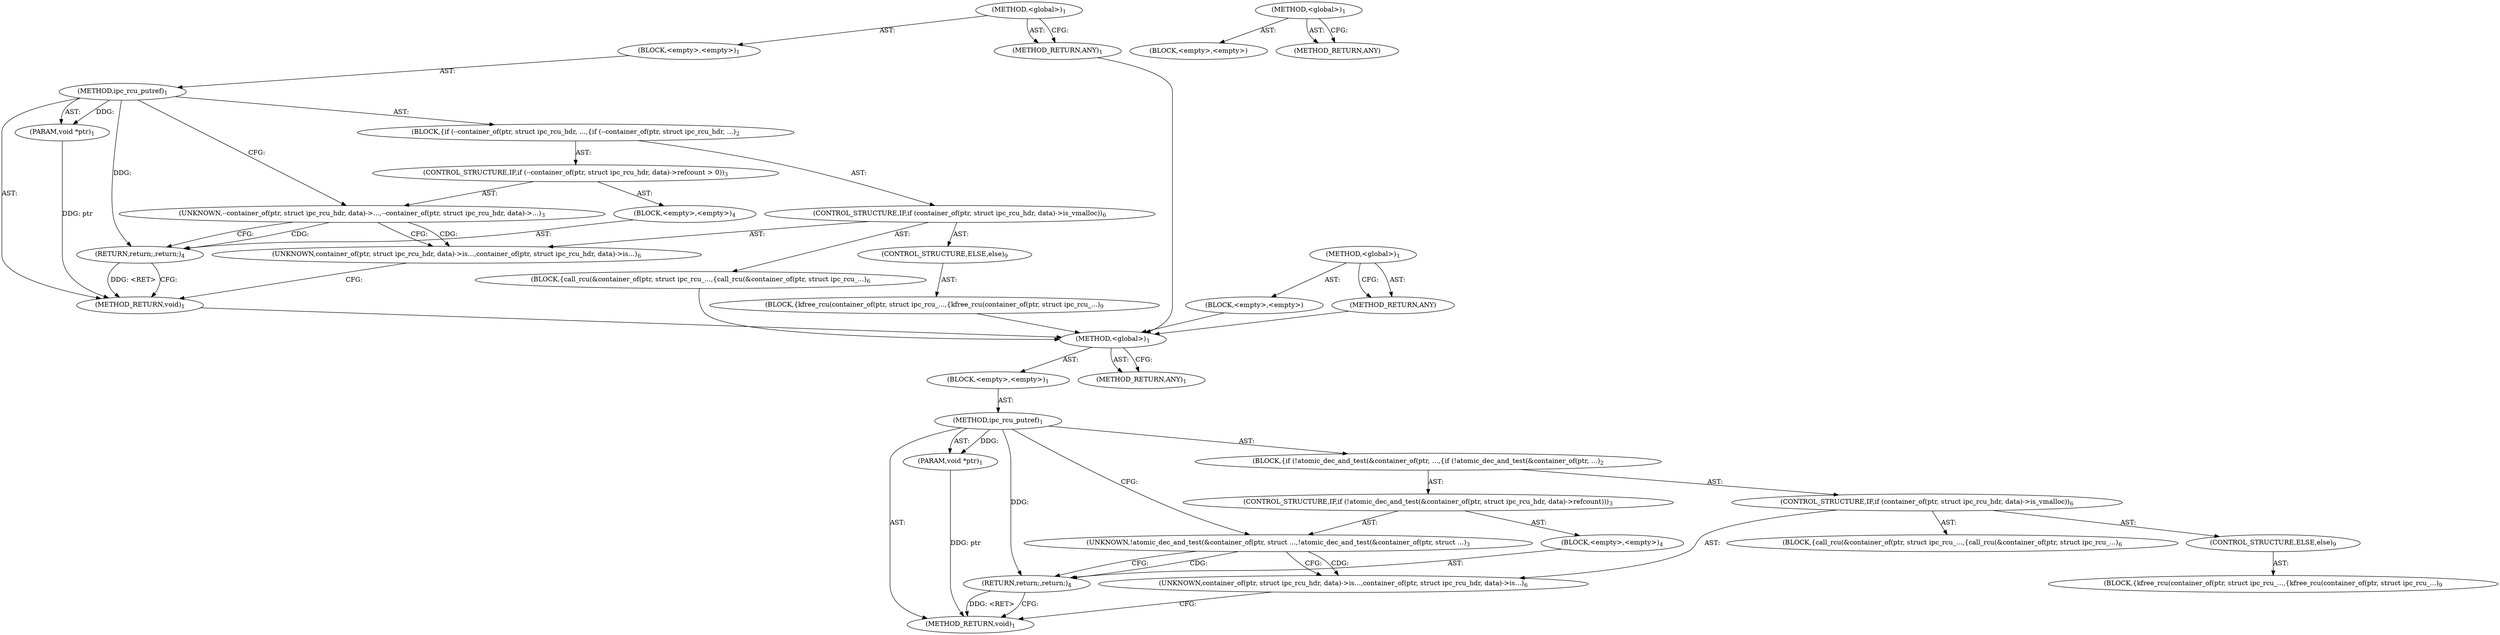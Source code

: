 digraph "&lt;global&gt;" {
vulnerable_6 [label=<(METHOD,&lt;global&gt;)<SUB>1</SUB>>];
vulnerable_7 [label=<(BLOCK,&lt;empty&gt;,&lt;empty&gt;)<SUB>1</SUB>>];
vulnerable_8 [label=<(METHOD,ipc_rcu_putref)<SUB>1</SUB>>];
vulnerable_9 [label=<(PARAM,void *ptr)<SUB>1</SUB>>];
vulnerable_10 [label=<(BLOCK,{
	if (--container_of(ptr, struct ipc_rcu_hdr, ...,{
	if (--container_of(ptr, struct ipc_rcu_hdr, ...)<SUB>2</SUB>>];
vulnerable_11 [label=<(CONTROL_STRUCTURE,IF,if (--container_of(ptr, struct ipc_rcu_hdr, data)-&gt;refcount &gt; 0))<SUB>3</SUB>>];
vulnerable_12 [label=<(UNKNOWN,--container_of(ptr, struct ipc_rcu_hdr, data)-&gt;...,--container_of(ptr, struct ipc_rcu_hdr, data)-&gt;...)<SUB>3</SUB>>];
vulnerable_13 [label=<(BLOCK,&lt;empty&gt;,&lt;empty&gt;)<SUB>4</SUB>>];
vulnerable_14 [label=<(RETURN,return;,return;)<SUB>4</SUB>>];
vulnerable_15 [label=<(CONTROL_STRUCTURE,IF,if (container_of(ptr, struct ipc_rcu_hdr, data)-&gt;is_vmalloc))<SUB>6</SUB>>];
vulnerable_16 [label=<(UNKNOWN,container_of(ptr, struct ipc_rcu_hdr, data)-&gt;is...,container_of(ptr, struct ipc_rcu_hdr, data)-&gt;is...)<SUB>6</SUB>>];
vulnerable_17 [label=<(BLOCK,{
		call_rcu(&amp;container_of(ptr, struct ipc_rcu_...,{
		call_rcu(&amp;container_of(ptr, struct ipc_rcu_...)<SUB>6</SUB>>];
vulnerable_18 [label=<(CONTROL_STRUCTURE,ELSE,else)<SUB>9</SUB>>];
vulnerable_19 [label=<(BLOCK,{
		kfree_rcu(container_of(ptr, struct ipc_rcu_...,{
		kfree_rcu(container_of(ptr, struct ipc_rcu_...)<SUB>9</SUB>>];
vulnerable_20 [label=<(METHOD_RETURN,void)<SUB>1</SUB>>];
vulnerable_22 [label=<(METHOD_RETURN,ANY)<SUB>1</SUB>>];
vulnerable_31 [label=<(METHOD,&lt;global&gt;)<SUB>1</SUB>>];
vulnerable_32 [label=<(BLOCK,&lt;empty&gt;,&lt;empty&gt;)>];
vulnerable_33 [label=<(METHOD_RETURN,ANY)>];
fixed_6 [label=<(METHOD,&lt;global&gt;)<SUB>1</SUB>>];
fixed_7 [label=<(BLOCK,&lt;empty&gt;,&lt;empty&gt;)<SUB>1</SUB>>];
fixed_8 [label=<(METHOD,ipc_rcu_putref)<SUB>1</SUB>>];
fixed_9 [label=<(PARAM,void *ptr)<SUB>1</SUB>>];
fixed_10 [label=<(BLOCK,{
	if (!atomic_dec_and_test(&amp;container_of(ptr, ...,{
	if (!atomic_dec_and_test(&amp;container_of(ptr, ...)<SUB>2</SUB>>];
fixed_11 [label=<(CONTROL_STRUCTURE,IF,if (!atomic_dec_and_test(&amp;container_of(ptr, struct ipc_rcu_hdr, data)-&gt;refcount)))<SUB>3</SUB>>];
fixed_12 [label=<(UNKNOWN,!atomic_dec_and_test(&amp;container_of(ptr, struct ...,!atomic_dec_and_test(&amp;container_of(ptr, struct ...)<SUB>3</SUB>>];
fixed_13 [label=<(BLOCK,&lt;empty&gt;,&lt;empty&gt;)<SUB>4</SUB>>];
fixed_14 [label=<(RETURN,return;,return;)<SUB>4</SUB>>];
fixed_15 [label=<(CONTROL_STRUCTURE,IF,if (container_of(ptr, struct ipc_rcu_hdr, data)-&gt;is_vmalloc))<SUB>6</SUB>>];
fixed_16 [label=<(UNKNOWN,container_of(ptr, struct ipc_rcu_hdr, data)-&gt;is...,container_of(ptr, struct ipc_rcu_hdr, data)-&gt;is...)<SUB>6</SUB>>];
fixed_17 [label=<(BLOCK,{
		call_rcu(&amp;container_of(ptr, struct ipc_rcu_...,{
		call_rcu(&amp;container_of(ptr, struct ipc_rcu_...)<SUB>6</SUB>>];
fixed_18 [label=<(CONTROL_STRUCTURE,ELSE,else)<SUB>9</SUB>>];
fixed_19 [label=<(BLOCK,{
		kfree_rcu(container_of(ptr, struct ipc_rcu_...,{
		kfree_rcu(container_of(ptr, struct ipc_rcu_...)<SUB>9</SUB>>];
fixed_20 [label=<(METHOD_RETURN,void)<SUB>1</SUB>>];
fixed_22 [label=<(METHOD_RETURN,ANY)<SUB>1</SUB>>];
fixed_31 [label=<(METHOD,&lt;global&gt;)<SUB>1</SUB>>];
fixed_32 [label=<(BLOCK,&lt;empty&gt;,&lt;empty&gt;)>];
fixed_33 [label=<(METHOD_RETURN,ANY)>];
vulnerable_6 -> vulnerable_7  [key=0, label="AST: "];
vulnerable_6 -> vulnerable_22  [key=0, label="AST: "];
vulnerable_6 -> vulnerable_22  [key=1, label="CFG: "];
vulnerable_7 -> vulnerable_8  [key=0, label="AST: "];
vulnerable_8 -> vulnerable_9  [key=0, label="AST: "];
vulnerable_8 -> vulnerable_9  [key=1, label="DDG: "];
vulnerable_8 -> vulnerable_10  [key=0, label="AST: "];
vulnerable_8 -> vulnerable_20  [key=0, label="AST: "];
vulnerable_8 -> vulnerable_12  [key=0, label="CFG: "];
vulnerable_8 -> vulnerable_14  [key=0, label="DDG: "];
vulnerable_9 -> vulnerable_20  [key=0, label="DDG: ptr"];
vulnerable_10 -> vulnerable_11  [key=0, label="AST: "];
vulnerable_10 -> vulnerable_15  [key=0, label="AST: "];
vulnerable_11 -> vulnerable_12  [key=0, label="AST: "];
vulnerable_11 -> vulnerable_13  [key=0, label="AST: "];
vulnerable_12 -> vulnerable_14  [key=0, label="CFG: "];
vulnerable_12 -> vulnerable_14  [key=1, label="CDG: "];
vulnerable_12 -> vulnerable_16  [key=0, label="CFG: "];
vulnerable_12 -> vulnerable_16  [key=1, label="CDG: "];
vulnerable_13 -> vulnerable_14  [key=0, label="AST: "];
vulnerable_14 -> vulnerable_20  [key=0, label="CFG: "];
vulnerable_14 -> vulnerable_20  [key=1, label="DDG: &lt;RET&gt;"];
vulnerable_15 -> vulnerable_16  [key=0, label="AST: "];
vulnerable_15 -> vulnerable_17  [key=0, label="AST: "];
vulnerable_15 -> vulnerable_18  [key=0, label="AST: "];
vulnerable_16 -> vulnerable_20  [key=0, label="CFG: "];
vulnerable_17 -> fixed_6  [key=0];
vulnerable_18 -> vulnerable_19  [key=0, label="AST: "];
vulnerable_19 -> fixed_6  [key=0];
vulnerable_20 -> fixed_6  [key=0];
vulnerable_22 -> fixed_6  [key=0];
vulnerable_31 -> vulnerable_32  [key=0, label="AST: "];
vulnerable_31 -> vulnerable_33  [key=0, label="AST: "];
vulnerable_31 -> vulnerable_33  [key=1, label="CFG: "];
vulnerable_32 -> fixed_6  [key=0];
vulnerable_33 -> fixed_6  [key=0];
fixed_6 -> fixed_7  [key=0, label="AST: "];
fixed_6 -> fixed_22  [key=0, label="AST: "];
fixed_6 -> fixed_22  [key=1, label="CFG: "];
fixed_7 -> fixed_8  [key=0, label="AST: "];
fixed_8 -> fixed_9  [key=0, label="AST: "];
fixed_8 -> fixed_9  [key=1, label="DDG: "];
fixed_8 -> fixed_10  [key=0, label="AST: "];
fixed_8 -> fixed_20  [key=0, label="AST: "];
fixed_8 -> fixed_12  [key=0, label="CFG: "];
fixed_8 -> fixed_14  [key=0, label="DDG: "];
fixed_9 -> fixed_20  [key=0, label="DDG: ptr"];
fixed_10 -> fixed_11  [key=0, label="AST: "];
fixed_10 -> fixed_15  [key=0, label="AST: "];
fixed_11 -> fixed_12  [key=0, label="AST: "];
fixed_11 -> fixed_13  [key=0, label="AST: "];
fixed_12 -> fixed_14  [key=0, label="CFG: "];
fixed_12 -> fixed_14  [key=1, label="CDG: "];
fixed_12 -> fixed_16  [key=0, label="CFG: "];
fixed_12 -> fixed_16  [key=1, label="CDG: "];
fixed_13 -> fixed_14  [key=0, label="AST: "];
fixed_14 -> fixed_20  [key=0, label="CFG: "];
fixed_14 -> fixed_20  [key=1, label="DDG: &lt;RET&gt;"];
fixed_15 -> fixed_16  [key=0, label="AST: "];
fixed_15 -> fixed_17  [key=0, label="AST: "];
fixed_15 -> fixed_18  [key=0, label="AST: "];
fixed_16 -> fixed_20  [key=0, label="CFG: "];
fixed_18 -> fixed_19  [key=0, label="AST: "];
fixed_31 -> fixed_32  [key=0, label="AST: "];
fixed_31 -> fixed_33  [key=0, label="AST: "];
fixed_31 -> fixed_33  [key=1, label="CFG: "];
}
